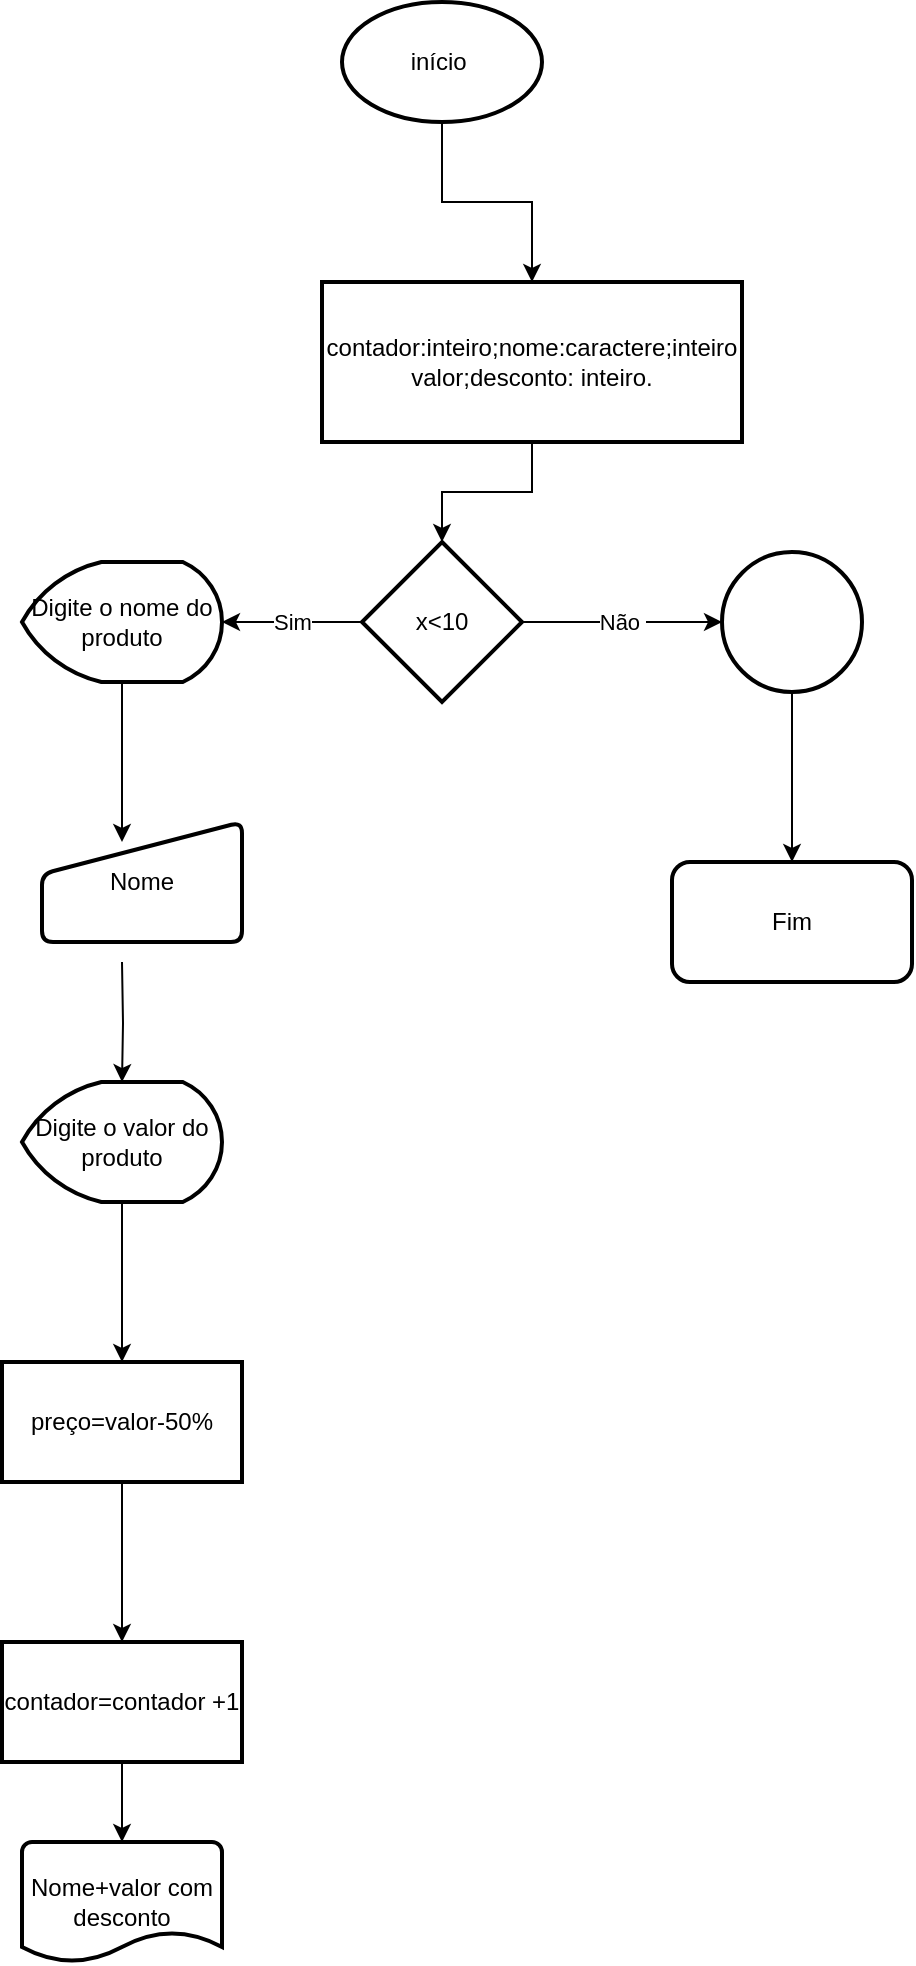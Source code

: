 <mxfile version="17.2.4" type="github">
  <diagram id="EEHjD5ZliKp8xxWfxagM" name="Page-1">
    <mxGraphModel dx="868" dy="450" grid="1" gridSize="10" guides="1" tooltips="1" connect="1" arrows="1" fold="1" page="1" pageScale="1" pageWidth="827" pageHeight="1169" math="0" shadow="0">
      <root>
        <mxCell id="0" />
        <mxCell id="1" parent="0" />
        <mxCell id="iBTYncBW76CWKahvDm7f-4" value="" style="edgeStyle=orthogonalEdgeStyle;rounded=0;orthogonalLoop=1;jettySize=auto;html=1;" edge="1" parent="1" source="iBTYncBW76CWKahvDm7f-2" target="iBTYncBW76CWKahvDm7f-3">
          <mxGeometry relative="1" as="geometry" />
        </mxCell>
        <mxCell id="iBTYncBW76CWKahvDm7f-2" value="&lt;font style=&quot;vertical-align: inherit&quot;&gt;&lt;font style=&quot;vertical-align: inherit&quot;&gt;início&amp;nbsp;&lt;/font&gt;&lt;/font&gt;" style="strokeWidth=2;html=1;shape=mxgraph.flowchart.start_1;whiteSpace=wrap;" vertex="1" parent="1">
          <mxGeometry x="380" y="20" width="100" height="60" as="geometry" />
        </mxCell>
        <mxCell id="iBTYncBW76CWKahvDm7f-6" value="" style="edgeStyle=orthogonalEdgeStyle;rounded=0;orthogonalLoop=1;jettySize=auto;html=1;" edge="1" parent="1" source="iBTYncBW76CWKahvDm7f-3" target="iBTYncBW76CWKahvDm7f-5">
          <mxGeometry relative="1" as="geometry" />
        </mxCell>
        <mxCell id="iBTYncBW76CWKahvDm7f-3" value="&lt;font style=&quot;vertical-align: inherit&quot;&gt;&lt;font style=&quot;vertical-align: inherit&quot;&gt;contador:inteiro;nome:caractere;inteiro valor;desconto: inteiro.&lt;/font&gt;&lt;/font&gt;" style="whiteSpace=wrap;html=1;strokeWidth=2;" vertex="1" parent="1">
          <mxGeometry x="370" y="160" width="210" height="80" as="geometry" />
        </mxCell>
        <mxCell id="iBTYncBW76CWKahvDm7f-10" value="&lt;font style=&quot;vertical-align: inherit&quot;&gt;&lt;font style=&quot;vertical-align: inherit&quot;&gt;Não&amp;nbsp;&lt;/font&gt;&lt;/font&gt;" style="edgeStyle=orthogonalEdgeStyle;rounded=0;orthogonalLoop=1;jettySize=auto;html=1;exitX=1;exitY=0.5;exitDx=0;exitDy=0;" edge="1" parent="1" source="iBTYncBW76CWKahvDm7f-5" target="iBTYncBW76CWKahvDm7f-7">
          <mxGeometry relative="1" as="geometry" />
        </mxCell>
        <mxCell id="iBTYncBW76CWKahvDm7f-12" value="&lt;font style=&quot;vertical-align: inherit&quot;&gt;&lt;font style=&quot;vertical-align: inherit&quot;&gt;Sim&lt;/font&gt;&lt;/font&gt;" style="edgeStyle=orthogonalEdgeStyle;rounded=0;orthogonalLoop=1;jettySize=auto;html=1;" edge="1" parent="1" source="iBTYncBW76CWKahvDm7f-5" target="iBTYncBW76CWKahvDm7f-11">
          <mxGeometry relative="1" as="geometry" />
        </mxCell>
        <mxCell id="iBTYncBW76CWKahvDm7f-5" value="&lt;font style=&quot;vertical-align: inherit&quot;&gt;&lt;font style=&quot;vertical-align: inherit&quot;&gt;x&amp;lt;10&lt;/font&gt;&lt;/font&gt;" style="rhombus;whiteSpace=wrap;html=1;strokeWidth=2;" vertex="1" parent="1">
          <mxGeometry x="390" y="290" width="80" height="80" as="geometry" />
        </mxCell>
        <mxCell id="iBTYncBW76CWKahvDm7f-20" value="" style="edgeStyle=orthogonalEdgeStyle;rounded=0;orthogonalLoop=1;jettySize=auto;html=1;" edge="1" parent="1" source="iBTYncBW76CWKahvDm7f-7" target="iBTYncBW76CWKahvDm7f-19">
          <mxGeometry relative="1" as="geometry" />
        </mxCell>
        <mxCell id="iBTYncBW76CWKahvDm7f-7" value="" style="strokeWidth=2;html=1;shape=mxgraph.flowchart.start_2;whiteSpace=wrap;" vertex="1" parent="1">
          <mxGeometry x="570" y="295" width="70" height="70" as="geometry" />
        </mxCell>
        <mxCell id="iBTYncBW76CWKahvDm7f-14" value="" style="edgeStyle=orthogonalEdgeStyle;rounded=0;orthogonalLoop=1;jettySize=auto;html=1;" edge="1" parent="1" source="iBTYncBW76CWKahvDm7f-11">
          <mxGeometry relative="1" as="geometry">
            <mxPoint x="270" y="440" as="targetPoint" />
          </mxGeometry>
        </mxCell>
        <mxCell id="iBTYncBW76CWKahvDm7f-11" value="&lt;font style=&quot;vertical-align: inherit&quot;&gt;&lt;font style=&quot;vertical-align: inherit&quot;&gt;Digite o nome do produto&lt;/font&gt;&lt;/font&gt;" style="strokeWidth=2;html=1;shape=mxgraph.flowchart.display;whiteSpace=wrap;" vertex="1" parent="1">
          <mxGeometry x="220" y="300" width="100" height="60" as="geometry" />
        </mxCell>
        <mxCell id="iBTYncBW76CWKahvDm7f-16" value="" style="edgeStyle=orthogonalEdgeStyle;rounded=0;orthogonalLoop=1;jettySize=auto;html=1;" edge="1" parent="1" target="iBTYncBW76CWKahvDm7f-15">
          <mxGeometry relative="1" as="geometry">
            <mxPoint x="270" y="500" as="sourcePoint" />
          </mxGeometry>
        </mxCell>
        <mxCell id="iBTYncBW76CWKahvDm7f-18" value="" style="edgeStyle=orthogonalEdgeStyle;rounded=0;orthogonalLoop=1;jettySize=auto;html=1;" edge="1" parent="1" source="iBTYncBW76CWKahvDm7f-15" target="iBTYncBW76CWKahvDm7f-17">
          <mxGeometry relative="1" as="geometry" />
        </mxCell>
        <mxCell id="iBTYncBW76CWKahvDm7f-15" value="&lt;font style=&quot;vertical-align: inherit&quot;&gt;&lt;font style=&quot;vertical-align: inherit&quot;&gt;Digite o valor do produto&lt;/font&gt;&lt;/font&gt;" style="strokeWidth=2;html=1;shape=mxgraph.flowchart.display;whiteSpace=wrap;" vertex="1" parent="1">
          <mxGeometry x="220" y="560" width="100" height="60" as="geometry" />
        </mxCell>
        <mxCell id="iBTYncBW76CWKahvDm7f-22" value="" style="edgeStyle=orthogonalEdgeStyle;rounded=0;orthogonalLoop=1;jettySize=auto;html=1;" edge="1" parent="1" source="iBTYncBW76CWKahvDm7f-17" target="iBTYncBW76CWKahvDm7f-21">
          <mxGeometry relative="1" as="geometry" />
        </mxCell>
        <mxCell id="iBTYncBW76CWKahvDm7f-17" value="&lt;font style=&quot;vertical-align: inherit&quot;&gt;&lt;font style=&quot;vertical-align: inherit&quot;&gt;&lt;font style=&quot;vertical-align: inherit&quot;&gt;&lt;font style=&quot;vertical-align: inherit&quot;&gt;preço=valor-50%&lt;/font&gt;&lt;/font&gt;&lt;/font&gt;&lt;/font&gt;" style="whiteSpace=wrap;html=1;strokeWidth=2;" vertex="1" parent="1">
          <mxGeometry x="210" y="700" width="120" height="60" as="geometry" />
        </mxCell>
        <mxCell id="iBTYncBW76CWKahvDm7f-19" value="&lt;font style=&quot;vertical-align: inherit&quot;&gt;&lt;font style=&quot;vertical-align: inherit&quot;&gt;Fim&lt;/font&gt;&lt;/font&gt;" style="rounded=1;whiteSpace=wrap;html=1;strokeWidth=2;" vertex="1" parent="1">
          <mxGeometry x="545" y="450" width="120" height="60" as="geometry" />
        </mxCell>
        <mxCell id="iBTYncBW76CWKahvDm7f-25" value="" style="edgeStyle=orthogonalEdgeStyle;rounded=0;orthogonalLoop=1;jettySize=auto;html=1;" edge="1" parent="1" source="iBTYncBW76CWKahvDm7f-21" target="iBTYncBW76CWKahvDm7f-24">
          <mxGeometry relative="1" as="geometry" />
        </mxCell>
        <mxCell id="iBTYncBW76CWKahvDm7f-21" value="&lt;font style=&quot;vertical-align: inherit&quot;&gt;&lt;font style=&quot;vertical-align: inherit&quot;&gt;contador=contador +1&lt;/font&gt;&lt;/font&gt;" style="whiteSpace=wrap;html=1;strokeWidth=2;" vertex="1" parent="1">
          <mxGeometry x="210" y="840" width="120" height="60" as="geometry" />
        </mxCell>
        <mxCell id="iBTYncBW76CWKahvDm7f-23" value="&lt;font style=&quot;vertical-align: inherit&quot;&gt;&lt;font style=&quot;vertical-align: inherit&quot;&gt;Nome&lt;/font&gt;&lt;/font&gt;" style="html=1;strokeWidth=2;shape=manualInput;whiteSpace=wrap;rounded=1;size=26;arcSize=11;" vertex="1" parent="1">
          <mxGeometry x="230" y="430" width="100" height="60" as="geometry" />
        </mxCell>
        <mxCell id="iBTYncBW76CWKahvDm7f-24" value="&lt;font style=&quot;vertical-align: inherit&quot;&gt;&lt;font style=&quot;vertical-align: inherit&quot;&gt;Nome+valor com desconto&lt;/font&gt;&lt;/font&gt;" style="strokeWidth=2;html=1;shape=mxgraph.flowchart.document2;whiteSpace=wrap;size=0.25;" vertex="1" parent="1">
          <mxGeometry x="220" y="940" width="100" height="60" as="geometry" />
        </mxCell>
      </root>
    </mxGraphModel>
  </diagram>
</mxfile>
